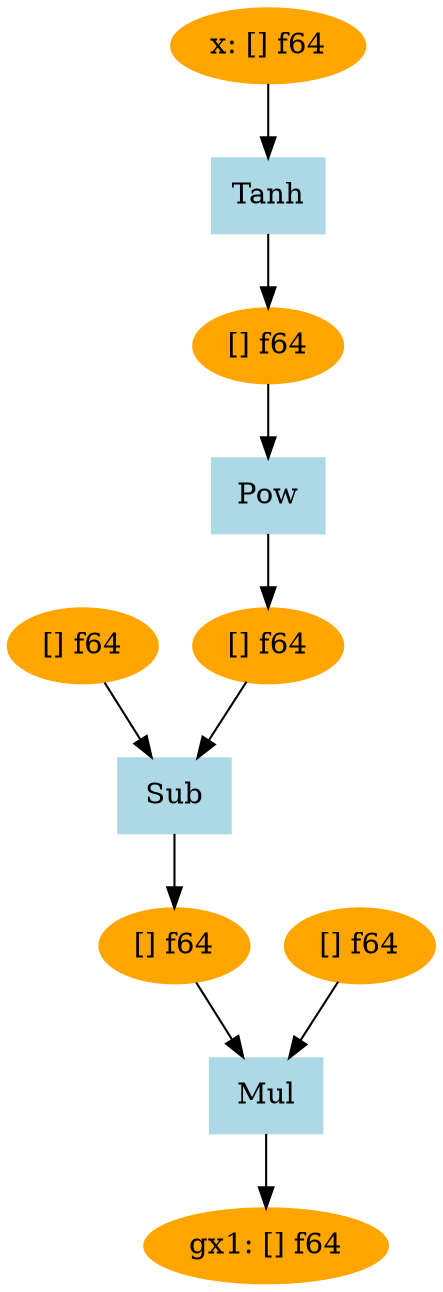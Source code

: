 digraph g {
"7fcc14002068" [label="gx1: [] f64", color=orange, style=filled]
"7fcc14001e98" [label="Mul", color=lightblue, style=filled, shape=box]
"7fcc14001eb8" -> "7fcc14001e98"
"7fcc14001798" -> "7fcc14001e98"
"7fcc14001e98" -> "7fcc14002068"
"7fcc14001eb8" [label="[] f64", color=orange, style=filled]
"7fcc14001798" [label="[] f64", color=orange, style=filled]
"7fcc14001d28" [label="Sub", color=lightblue, style=filled, shape=box]
"7fcc14001c68" -> "7fcc14001d28"
"7fcc14001af8" -> "7fcc14001d28"
"7fcc14001d28" -> "7fcc14001eb8"
"7fcc14001c68" [label="[] f64", color=orange, style=filled]
"7fcc14001af8" [label="[] f64", color=orange, style=filled]
"7fcc14001aa8" [label="Pow", color=lightblue, style=filled, shape=box]
"7fcc140018e8" -> "7fcc14001aa8"
"7fcc14001aa8" -> "7fcc14001af8"
"7fcc140018e8" [label="[] f64", color=orange, style=filled]
"7fcc14001758" [label="Tanh", color=lightblue, style=filled, shape=box]
"7fcc14001138" -> "7fcc14001758"
"7fcc14001758" -> "7fcc140018e8"
"7fcc14001138" [label="x: [] f64", color=orange, style=filled]
}